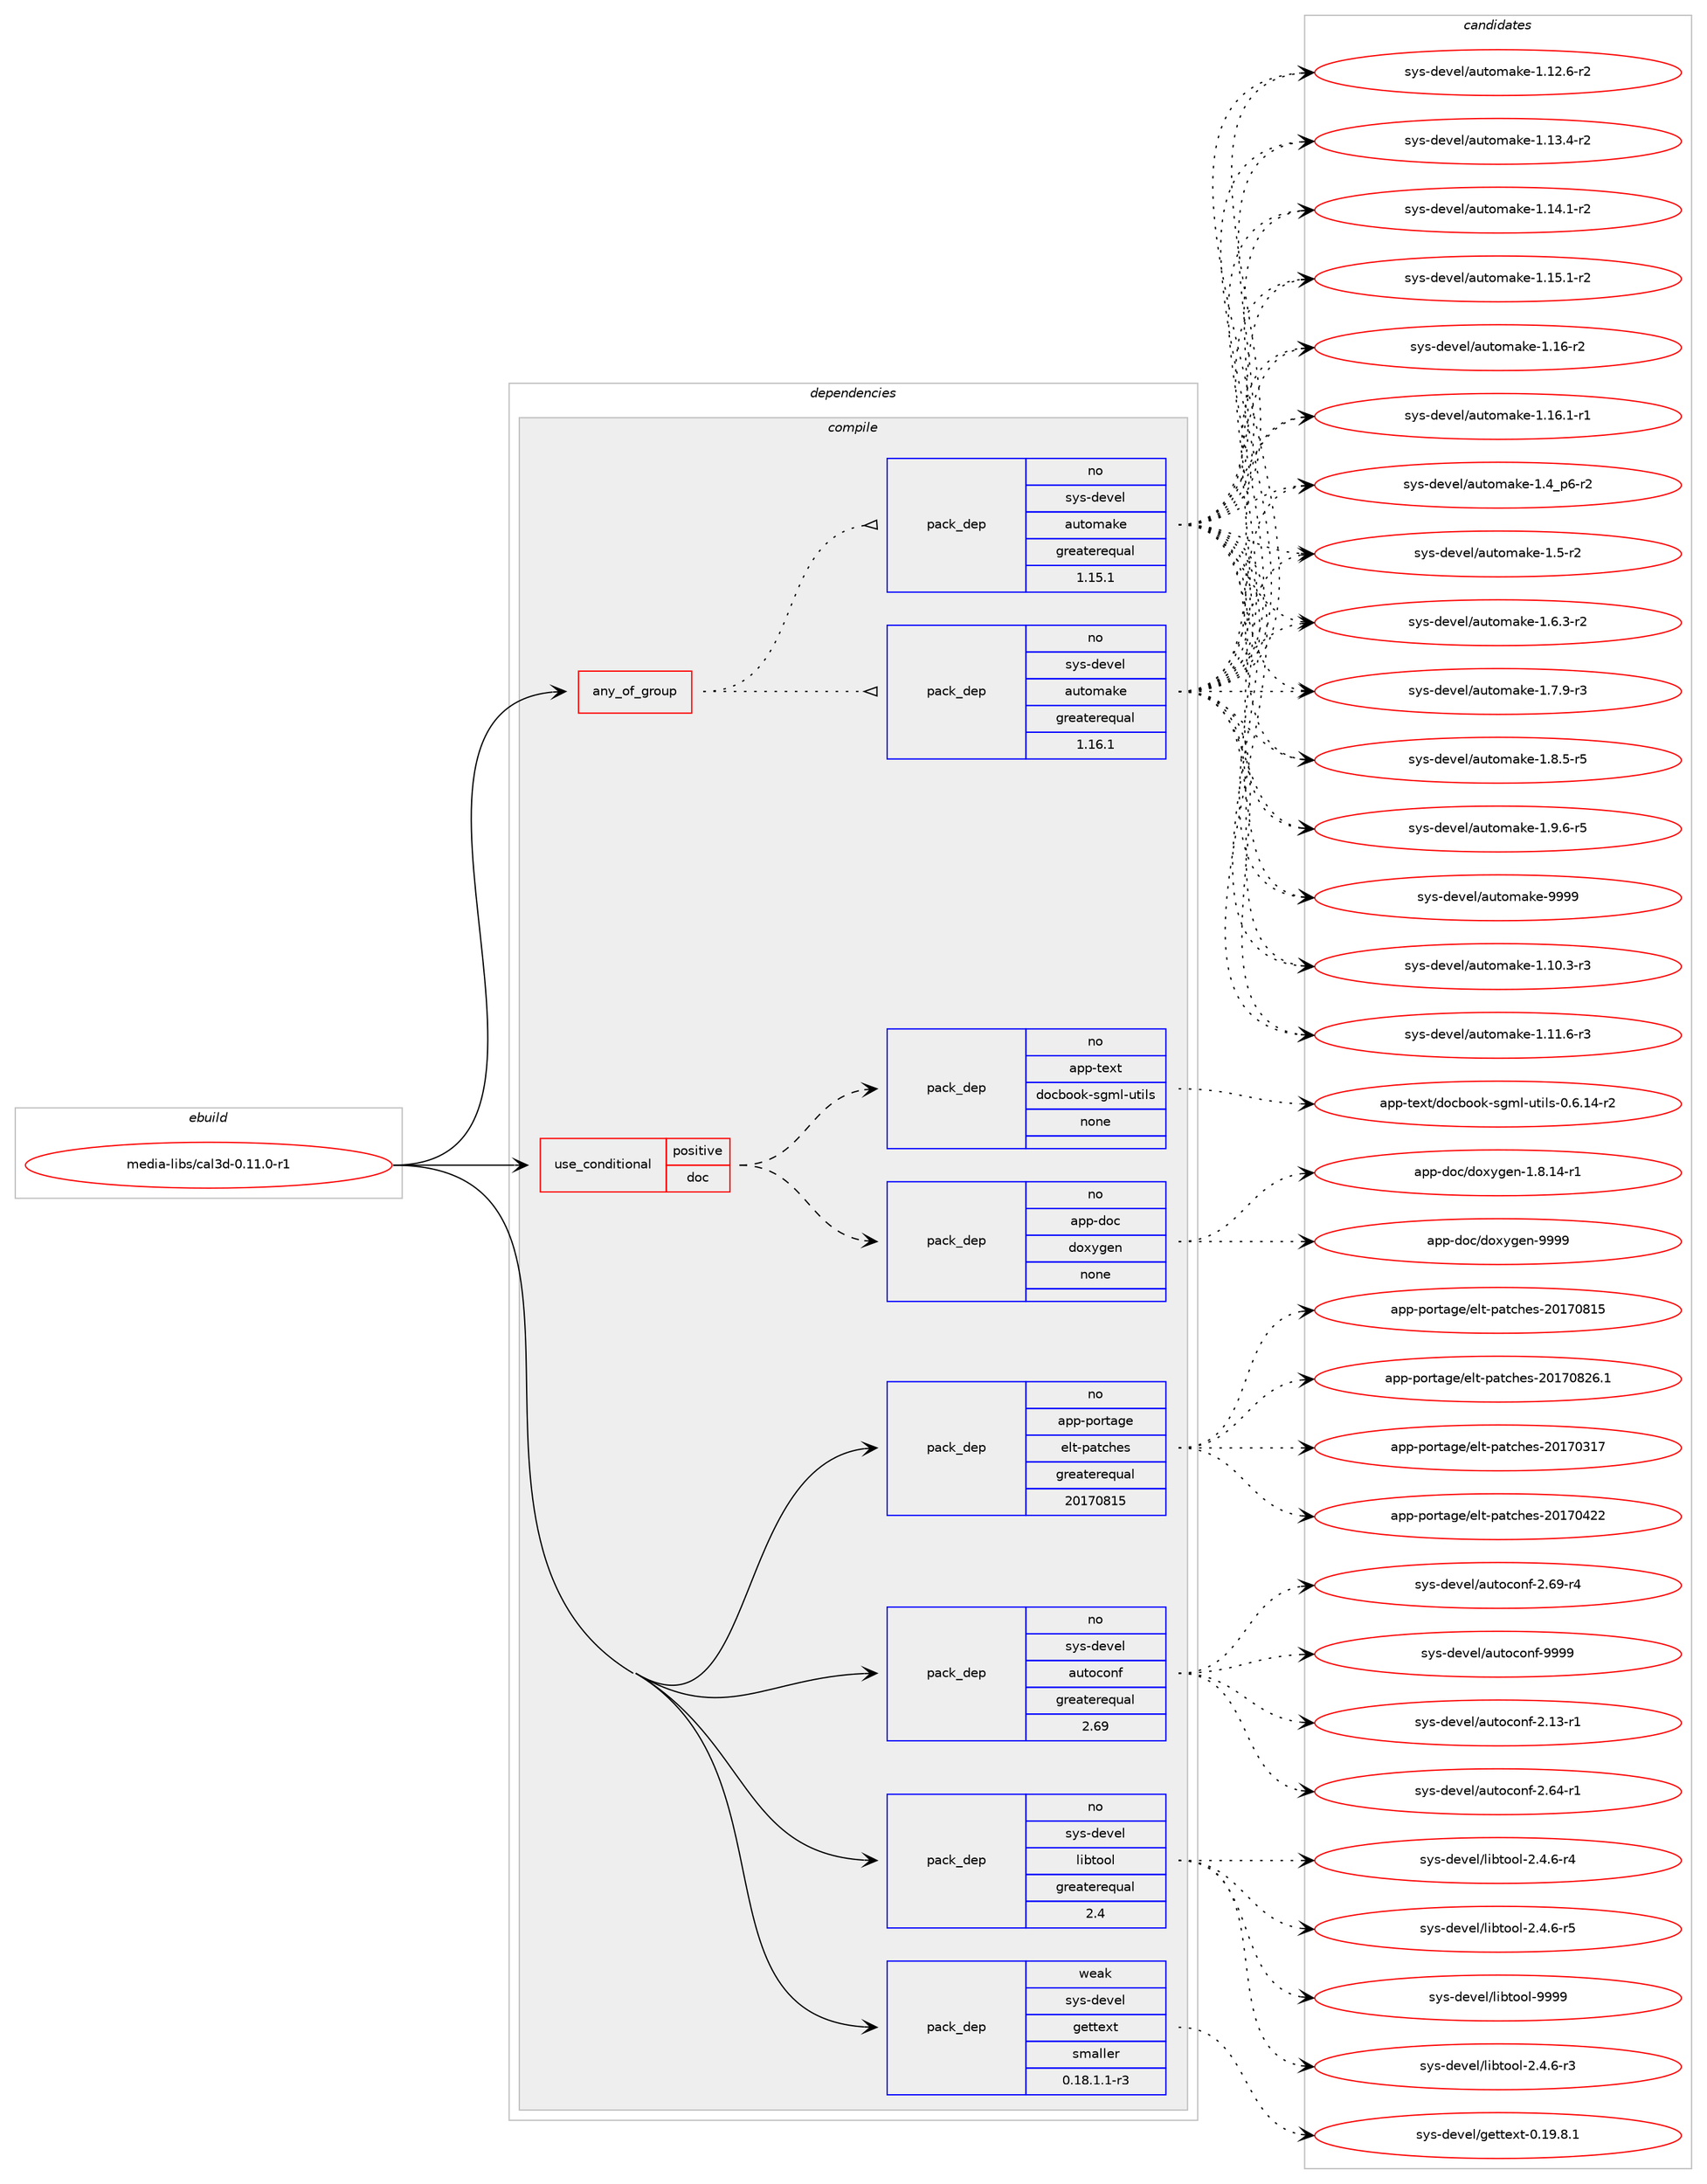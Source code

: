 digraph prolog {

# *************
# Graph options
# *************

newrank=true;
concentrate=true;
compound=true;
graph [rankdir=LR,fontname=Helvetica,fontsize=10,ranksep=1.5];#, ranksep=2.5, nodesep=0.2];
edge  [arrowhead=vee];
node  [fontname=Helvetica,fontsize=10];

# **********
# The ebuild
# **********

subgraph cluster_leftcol {
color=gray;
rank=same;
label=<<i>ebuild</i>>;
id [label="media-libs/cal3d-0.11.0-r1", color=red, width=4, href="../media-libs/cal3d-0.11.0-r1.svg"];
}

# ****************
# The dependencies
# ****************

subgraph cluster_midcol {
color=gray;
label=<<i>dependencies</i>>;
subgraph cluster_compile {
fillcolor="#eeeeee";
style=filled;
label=<<i>compile</i>>;
subgraph any24973 {
dependency1609384 [label=<<TABLE BORDER="0" CELLBORDER="1" CELLSPACING="0" CELLPADDING="4"><TR><TD CELLPADDING="10">any_of_group</TD></TR></TABLE>>, shape=none, color=red];subgraph pack1150062 {
dependency1609385 [label=<<TABLE BORDER="0" CELLBORDER="1" CELLSPACING="0" CELLPADDING="4" WIDTH="220"><TR><TD ROWSPAN="6" CELLPADDING="30">pack_dep</TD></TR><TR><TD WIDTH="110">no</TD></TR><TR><TD>sys-devel</TD></TR><TR><TD>automake</TD></TR><TR><TD>greaterequal</TD></TR><TR><TD>1.16.1</TD></TR></TABLE>>, shape=none, color=blue];
}
dependency1609384:e -> dependency1609385:w [weight=20,style="dotted",arrowhead="oinv"];
subgraph pack1150063 {
dependency1609386 [label=<<TABLE BORDER="0" CELLBORDER="1" CELLSPACING="0" CELLPADDING="4" WIDTH="220"><TR><TD ROWSPAN="6" CELLPADDING="30">pack_dep</TD></TR><TR><TD WIDTH="110">no</TD></TR><TR><TD>sys-devel</TD></TR><TR><TD>automake</TD></TR><TR><TD>greaterequal</TD></TR><TR><TD>1.15.1</TD></TR></TABLE>>, shape=none, color=blue];
}
dependency1609384:e -> dependency1609386:w [weight=20,style="dotted",arrowhead="oinv"];
}
id:e -> dependency1609384:w [weight=20,style="solid",arrowhead="vee"];
subgraph cond433658 {
dependency1609387 [label=<<TABLE BORDER="0" CELLBORDER="1" CELLSPACING="0" CELLPADDING="4"><TR><TD ROWSPAN="3" CELLPADDING="10">use_conditional</TD></TR><TR><TD>positive</TD></TR><TR><TD>doc</TD></TR></TABLE>>, shape=none, color=red];
subgraph pack1150064 {
dependency1609388 [label=<<TABLE BORDER="0" CELLBORDER="1" CELLSPACING="0" CELLPADDING="4" WIDTH="220"><TR><TD ROWSPAN="6" CELLPADDING="30">pack_dep</TD></TR><TR><TD WIDTH="110">no</TD></TR><TR><TD>app-doc</TD></TR><TR><TD>doxygen</TD></TR><TR><TD>none</TD></TR><TR><TD></TD></TR></TABLE>>, shape=none, color=blue];
}
dependency1609387:e -> dependency1609388:w [weight=20,style="dashed",arrowhead="vee"];
subgraph pack1150065 {
dependency1609389 [label=<<TABLE BORDER="0" CELLBORDER="1" CELLSPACING="0" CELLPADDING="4" WIDTH="220"><TR><TD ROWSPAN="6" CELLPADDING="30">pack_dep</TD></TR><TR><TD WIDTH="110">no</TD></TR><TR><TD>app-text</TD></TR><TR><TD>docbook-sgml-utils</TD></TR><TR><TD>none</TD></TR><TR><TD></TD></TR></TABLE>>, shape=none, color=blue];
}
dependency1609387:e -> dependency1609389:w [weight=20,style="dashed",arrowhead="vee"];
}
id:e -> dependency1609387:w [weight=20,style="solid",arrowhead="vee"];
subgraph pack1150066 {
dependency1609390 [label=<<TABLE BORDER="0" CELLBORDER="1" CELLSPACING="0" CELLPADDING="4" WIDTH="220"><TR><TD ROWSPAN="6" CELLPADDING="30">pack_dep</TD></TR><TR><TD WIDTH="110">no</TD></TR><TR><TD>app-portage</TD></TR><TR><TD>elt-patches</TD></TR><TR><TD>greaterequal</TD></TR><TR><TD>20170815</TD></TR></TABLE>>, shape=none, color=blue];
}
id:e -> dependency1609390:w [weight=20,style="solid",arrowhead="vee"];
subgraph pack1150067 {
dependency1609391 [label=<<TABLE BORDER="0" CELLBORDER="1" CELLSPACING="0" CELLPADDING="4" WIDTH="220"><TR><TD ROWSPAN="6" CELLPADDING="30">pack_dep</TD></TR><TR><TD WIDTH="110">no</TD></TR><TR><TD>sys-devel</TD></TR><TR><TD>autoconf</TD></TR><TR><TD>greaterequal</TD></TR><TR><TD>2.69</TD></TR></TABLE>>, shape=none, color=blue];
}
id:e -> dependency1609391:w [weight=20,style="solid",arrowhead="vee"];
subgraph pack1150068 {
dependency1609392 [label=<<TABLE BORDER="0" CELLBORDER="1" CELLSPACING="0" CELLPADDING="4" WIDTH="220"><TR><TD ROWSPAN="6" CELLPADDING="30">pack_dep</TD></TR><TR><TD WIDTH="110">no</TD></TR><TR><TD>sys-devel</TD></TR><TR><TD>libtool</TD></TR><TR><TD>greaterequal</TD></TR><TR><TD>2.4</TD></TR></TABLE>>, shape=none, color=blue];
}
id:e -> dependency1609392:w [weight=20,style="solid",arrowhead="vee"];
subgraph pack1150069 {
dependency1609393 [label=<<TABLE BORDER="0" CELLBORDER="1" CELLSPACING="0" CELLPADDING="4" WIDTH="220"><TR><TD ROWSPAN="6" CELLPADDING="30">pack_dep</TD></TR><TR><TD WIDTH="110">weak</TD></TR><TR><TD>sys-devel</TD></TR><TR><TD>gettext</TD></TR><TR><TD>smaller</TD></TR><TR><TD>0.18.1.1-r3</TD></TR></TABLE>>, shape=none, color=blue];
}
id:e -> dependency1609393:w [weight=20,style="solid",arrowhead="vee"];
}
subgraph cluster_compileandrun {
fillcolor="#eeeeee";
style=filled;
label=<<i>compile and run</i>>;
}
subgraph cluster_run {
fillcolor="#eeeeee";
style=filled;
label=<<i>run</i>>;
}
}

# **************
# The candidates
# **************

subgraph cluster_choices {
rank=same;
color=gray;
label=<<i>candidates</i>>;

subgraph choice1150062 {
color=black;
nodesep=1;
choice11512111545100101118101108479711711611110997107101454946494846514511451 [label="sys-devel/automake-1.10.3-r3", color=red, width=4,href="../sys-devel/automake-1.10.3-r3.svg"];
choice11512111545100101118101108479711711611110997107101454946494946544511451 [label="sys-devel/automake-1.11.6-r3", color=red, width=4,href="../sys-devel/automake-1.11.6-r3.svg"];
choice11512111545100101118101108479711711611110997107101454946495046544511450 [label="sys-devel/automake-1.12.6-r2", color=red, width=4,href="../sys-devel/automake-1.12.6-r2.svg"];
choice11512111545100101118101108479711711611110997107101454946495146524511450 [label="sys-devel/automake-1.13.4-r2", color=red, width=4,href="../sys-devel/automake-1.13.4-r2.svg"];
choice11512111545100101118101108479711711611110997107101454946495246494511450 [label="sys-devel/automake-1.14.1-r2", color=red, width=4,href="../sys-devel/automake-1.14.1-r2.svg"];
choice11512111545100101118101108479711711611110997107101454946495346494511450 [label="sys-devel/automake-1.15.1-r2", color=red, width=4,href="../sys-devel/automake-1.15.1-r2.svg"];
choice1151211154510010111810110847971171161111099710710145494649544511450 [label="sys-devel/automake-1.16-r2", color=red, width=4,href="../sys-devel/automake-1.16-r2.svg"];
choice11512111545100101118101108479711711611110997107101454946495446494511449 [label="sys-devel/automake-1.16.1-r1", color=red, width=4,href="../sys-devel/automake-1.16.1-r1.svg"];
choice115121115451001011181011084797117116111109971071014549465295112544511450 [label="sys-devel/automake-1.4_p6-r2", color=red, width=4,href="../sys-devel/automake-1.4_p6-r2.svg"];
choice11512111545100101118101108479711711611110997107101454946534511450 [label="sys-devel/automake-1.5-r2", color=red, width=4,href="../sys-devel/automake-1.5-r2.svg"];
choice115121115451001011181011084797117116111109971071014549465446514511450 [label="sys-devel/automake-1.6.3-r2", color=red, width=4,href="../sys-devel/automake-1.6.3-r2.svg"];
choice115121115451001011181011084797117116111109971071014549465546574511451 [label="sys-devel/automake-1.7.9-r3", color=red, width=4,href="../sys-devel/automake-1.7.9-r3.svg"];
choice115121115451001011181011084797117116111109971071014549465646534511453 [label="sys-devel/automake-1.8.5-r5", color=red, width=4,href="../sys-devel/automake-1.8.5-r5.svg"];
choice115121115451001011181011084797117116111109971071014549465746544511453 [label="sys-devel/automake-1.9.6-r5", color=red, width=4,href="../sys-devel/automake-1.9.6-r5.svg"];
choice115121115451001011181011084797117116111109971071014557575757 [label="sys-devel/automake-9999", color=red, width=4,href="../sys-devel/automake-9999.svg"];
dependency1609385:e -> choice11512111545100101118101108479711711611110997107101454946494846514511451:w [style=dotted,weight="100"];
dependency1609385:e -> choice11512111545100101118101108479711711611110997107101454946494946544511451:w [style=dotted,weight="100"];
dependency1609385:e -> choice11512111545100101118101108479711711611110997107101454946495046544511450:w [style=dotted,weight="100"];
dependency1609385:e -> choice11512111545100101118101108479711711611110997107101454946495146524511450:w [style=dotted,weight="100"];
dependency1609385:e -> choice11512111545100101118101108479711711611110997107101454946495246494511450:w [style=dotted,weight="100"];
dependency1609385:e -> choice11512111545100101118101108479711711611110997107101454946495346494511450:w [style=dotted,weight="100"];
dependency1609385:e -> choice1151211154510010111810110847971171161111099710710145494649544511450:w [style=dotted,weight="100"];
dependency1609385:e -> choice11512111545100101118101108479711711611110997107101454946495446494511449:w [style=dotted,weight="100"];
dependency1609385:e -> choice115121115451001011181011084797117116111109971071014549465295112544511450:w [style=dotted,weight="100"];
dependency1609385:e -> choice11512111545100101118101108479711711611110997107101454946534511450:w [style=dotted,weight="100"];
dependency1609385:e -> choice115121115451001011181011084797117116111109971071014549465446514511450:w [style=dotted,weight="100"];
dependency1609385:e -> choice115121115451001011181011084797117116111109971071014549465546574511451:w [style=dotted,weight="100"];
dependency1609385:e -> choice115121115451001011181011084797117116111109971071014549465646534511453:w [style=dotted,weight="100"];
dependency1609385:e -> choice115121115451001011181011084797117116111109971071014549465746544511453:w [style=dotted,weight="100"];
dependency1609385:e -> choice115121115451001011181011084797117116111109971071014557575757:w [style=dotted,weight="100"];
}
subgraph choice1150063 {
color=black;
nodesep=1;
choice11512111545100101118101108479711711611110997107101454946494846514511451 [label="sys-devel/automake-1.10.3-r3", color=red, width=4,href="../sys-devel/automake-1.10.3-r3.svg"];
choice11512111545100101118101108479711711611110997107101454946494946544511451 [label="sys-devel/automake-1.11.6-r3", color=red, width=4,href="../sys-devel/automake-1.11.6-r3.svg"];
choice11512111545100101118101108479711711611110997107101454946495046544511450 [label="sys-devel/automake-1.12.6-r2", color=red, width=4,href="../sys-devel/automake-1.12.6-r2.svg"];
choice11512111545100101118101108479711711611110997107101454946495146524511450 [label="sys-devel/automake-1.13.4-r2", color=red, width=4,href="../sys-devel/automake-1.13.4-r2.svg"];
choice11512111545100101118101108479711711611110997107101454946495246494511450 [label="sys-devel/automake-1.14.1-r2", color=red, width=4,href="../sys-devel/automake-1.14.1-r2.svg"];
choice11512111545100101118101108479711711611110997107101454946495346494511450 [label="sys-devel/automake-1.15.1-r2", color=red, width=4,href="../sys-devel/automake-1.15.1-r2.svg"];
choice1151211154510010111810110847971171161111099710710145494649544511450 [label="sys-devel/automake-1.16-r2", color=red, width=4,href="../sys-devel/automake-1.16-r2.svg"];
choice11512111545100101118101108479711711611110997107101454946495446494511449 [label="sys-devel/automake-1.16.1-r1", color=red, width=4,href="../sys-devel/automake-1.16.1-r1.svg"];
choice115121115451001011181011084797117116111109971071014549465295112544511450 [label="sys-devel/automake-1.4_p6-r2", color=red, width=4,href="../sys-devel/automake-1.4_p6-r2.svg"];
choice11512111545100101118101108479711711611110997107101454946534511450 [label="sys-devel/automake-1.5-r2", color=red, width=4,href="../sys-devel/automake-1.5-r2.svg"];
choice115121115451001011181011084797117116111109971071014549465446514511450 [label="sys-devel/automake-1.6.3-r2", color=red, width=4,href="../sys-devel/automake-1.6.3-r2.svg"];
choice115121115451001011181011084797117116111109971071014549465546574511451 [label="sys-devel/automake-1.7.9-r3", color=red, width=4,href="../sys-devel/automake-1.7.9-r3.svg"];
choice115121115451001011181011084797117116111109971071014549465646534511453 [label="sys-devel/automake-1.8.5-r5", color=red, width=4,href="../sys-devel/automake-1.8.5-r5.svg"];
choice115121115451001011181011084797117116111109971071014549465746544511453 [label="sys-devel/automake-1.9.6-r5", color=red, width=4,href="../sys-devel/automake-1.9.6-r5.svg"];
choice115121115451001011181011084797117116111109971071014557575757 [label="sys-devel/automake-9999", color=red, width=4,href="../sys-devel/automake-9999.svg"];
dependency1609386:e -> choice11512111545100101118101108479711711611110997107101454946494846514511451:w [style=dotted,weight="100"];
dependency1609386:e -> choice11512111545100101118101108479711711611110997107101454946494946544511451:w [style=dotted,weight="100"];
dependency1609386:e -> choice11512111545100101118101108479711711611110997107101454946495046544511450:w [style=dotted,weight="100"];
dependency1609386:e -> choice11512111545100101118101108479711711611110997107101454946495146524511450:w [style=dotted,weight="100"];
dependency1609386:e -> choice11512111545100101118101108479711711611110997107101454946495246494511450:w [style=dotted,weight="100"];
dependency1609386:e -> choice11512111545100101118101108479711711611110997107101454946495346494511450:w [style=dotted,weight="100"];
dependency1609386:e -> choice1151211154510010111810110847971171161111099710710145494649544511450:w [style=dotted,weight="100"];
dependency1609386:e -> choice11512111545100101118101108479711711611110997107101454946495446494511449:w [style=dotted,weight="100"];
dependency1609386:e -> choice115121115451001011181011084797117116111109971071014549465295112544511450:w [style=dotted,weight="100"];
dependency1609386:e -> choice11512111545100101118101108479711711611110997107101454946534511450:w [style=dotted,weight="100"];
dependency1609386:e -> choice115121115451001011181011084797117116111109971071014549465446514511450:w [style=dotted,weight="100"];
dependency1609386:e -> choice115121115451001011181011084797117116111109971071014549465546574511451:w [style=dotted,weight="100"];
dependency1609386:e -> choice115121115451001011181011084797117116111109971071014549465646534511453:w [style=dotted,weight="100"];
dependency1609386:e -> choice115121115451001011181011084797117116111109971071014549465746544511453:w [style=dotted,weight="100"];
dependency1609386:e -> choice115121115451001011181011084797117116111109971071014557575757:w [style=dotted,weight="100"];
}
subgraph choice1150064 {
color=black;
nodesep=1;
choice97112112451001119947100111120121103101110454946564649524511449 [label="app-doc/doxygen-1.8.14-r1", color=red, width=4,href="../app-doc/doxygen-1.8.14-r1.svg"];
choice971121124510011199471001111201211031011104557575757 [label="app-doc/doxygen-9999", color=red, width=4,href="../app-doc/doxygen-9999.svg"];
dependency1609388:e -> choice97112112451001119947100111120121103101110454946564649524511449:w [style=dotted,weight="100"];
dependency1609388:e -> choice971121124510011199471001111201211031011104557575757:w [style=dotted,weight="100"];
}
subgraph choice1150065 {
color=black;
nodesep=1;
choice97112112451161011201164710011199981111111074511510310910845117116105108115454846544649524511450 [label="app-text/docbook-sgml-utils-0.6.14-r2", color=red, width=4,href="../app-text/docbook-sgml-utils-0.6.14-r2.svg"];
dependency1609389:e -> choice97112112451161011201164710011199981111111074511510310910845117116105108115454846544649524511450:w [style=dotted,weight="100"];
}
subgraph choice1150066 {
color=black;
nodesep=1;
choice97112112451121111141169710310147101108116451129711699104101115455048495548514955 [label="app-portage/elt-patches-20170317", color=red, width=4,href="../app-portage/elt-patches-20170317.svg"];
choice97112112451121111141169710310147101108116451129711699104101115455048495548525050 [label="app-portage/elt-patches-20170422", color=red, width=4,href="../app-portage/elt-patches-20170422.svg"];
choice97112112451121111141169710310147101108116451129711699104101115455048495548564953 [label="app-portage/elt-patches-20170815", color=red, width=4,href="../app-portage/elt-patches-20170815.svg"];
choice971121124511211111411697103101471011081164511297116991041011154550484955485650544649 [label="app-portage/elt-patches-20170826.1", color=red, width=4,href="../app-portage/elt-patches-20170826.1.svg"];
dependency1609390:e -> choice97112112451121111141169710310147101108116451129711699104101115455048495548514955:w [style=dotted,weight="100"];
dependency1609390:e -> choice97112112451121111141169710310147101108116451129711699104101115455048495548525050:w [style=dotted,weight="100"];
dependency1609390:e -> choice97112112451121111141169710310147101108116451129711699104101115455048495548564953:w [style=dotted,weight="100"];
dependency1609390:e -> choice971121124511211111411697103101471011081164511297116991041011154550484955485650544649:w [style=dotted,weight="100"];
}
subgraph choice1150067 {
color=black;
nodesep=1;
choice1151211154510010111810110847971171161119911111010245504649514511449 [label="sys-devel/autoconf-2.13-r1", color=red, width=4,href="../sys-devel/autoconf-2.13-r1.svg"];
choice1151211154510010111810110847971171161119911111010245504654524511449 [label="sys-devel/autoconf-2.64-r1", color=red, width=4,href="../sys-devel/autoconf-2.64-r1.svg"];
choice1151211154510010111810110847971171161119911111010245504654574511452 [label="sys-devel/autoconf-2.69-r4", color=red, width=4,href="../sys-devel/autoconf-2.69-r4.svg"];
choice115121115451001011181011084797117116111991111101024557575757 [label="sys-devel/autoconf-9999", color=red, width=4,href="../sys-devel/autoconf-9999.svg"];
dependency1609391:e -> choice1151211154510010111810110847971171161119911111010245504649514511449:w [style=dotted,weight="100"];
dependency1609391:e -> choice1151211154510010111810110847971171161119911111010245504654524511449:w [style=dotted,weight="100"];
dependency1609391:e -> choice1151211154510010111810110847971171161119911111010245504654574511452:w [style=dotted,weight="100"];
dependency1609391:e -> choice115121115451001011181011084797117116111991111101024557575757:w [style=dotted,weight="100"];
}
subgraph choice1150068 {
color=black;
nodesep=1;
choice1151211154510010111810110847108105981161111111084550465246544511451 [label="sys-devel/libtool-2.4.6-r3", color=red, width=4,href="../sys-devel/libtool-2.4.6-r3.svg"];
choice1151211154510010111810110847108105981161111111084550465246544511452 [label="sys-devel/libtool-2.4.6-r4", color=red, width=4,href="../sys-devel/libtool-2.4.6-r4.svg"];
choice1151211154510010111810110847108105981161111111084550465246544511453 [label="sys-devel/libtool-2.4.6-r5", color=red, width=4,href="../sys-devel/libtool-2.4.6-r5.svg"];
choice1151211154510010111810110847108105981161111111084557575757 [label="sys-devel/libtool-9999", color=red, width=4,href="../sys-devel/libtool-9999.svg"];
dependency1609392:e -> choice1151211154510010111810110847108105981161111111084550465246544511451:w [style=dotted,weight="100"];
dependency1609392:e -> choice1151211154510010111810110847108105981161111111084550465246544511452:w [style=dotted,weight="100"];
dependency1609392:e -> choice1151211154510010111810110847108105981161111111084550465246544511453:w [style=dotted,weight="100"];
dependency1609392:e -> choice1151211154510010111810110847108105981161111111084557575757:w [style=dotted,weight="100"];
}
subgraph choice1150069 {
color=black;
nodesep=1;
choice1151211154510010111810110847103101116116101120116454846495746564649 [label="sys-devel/gettext-0.19.8.1", color=red, width=4,href="../sys-devel/gettext-0.19.8.1.svg"];
dependency1609393:e -> choice1151211154510010111810110847103101116116101120116454846495746564649:w [style=dotted,weight="100"];
}
}

}
